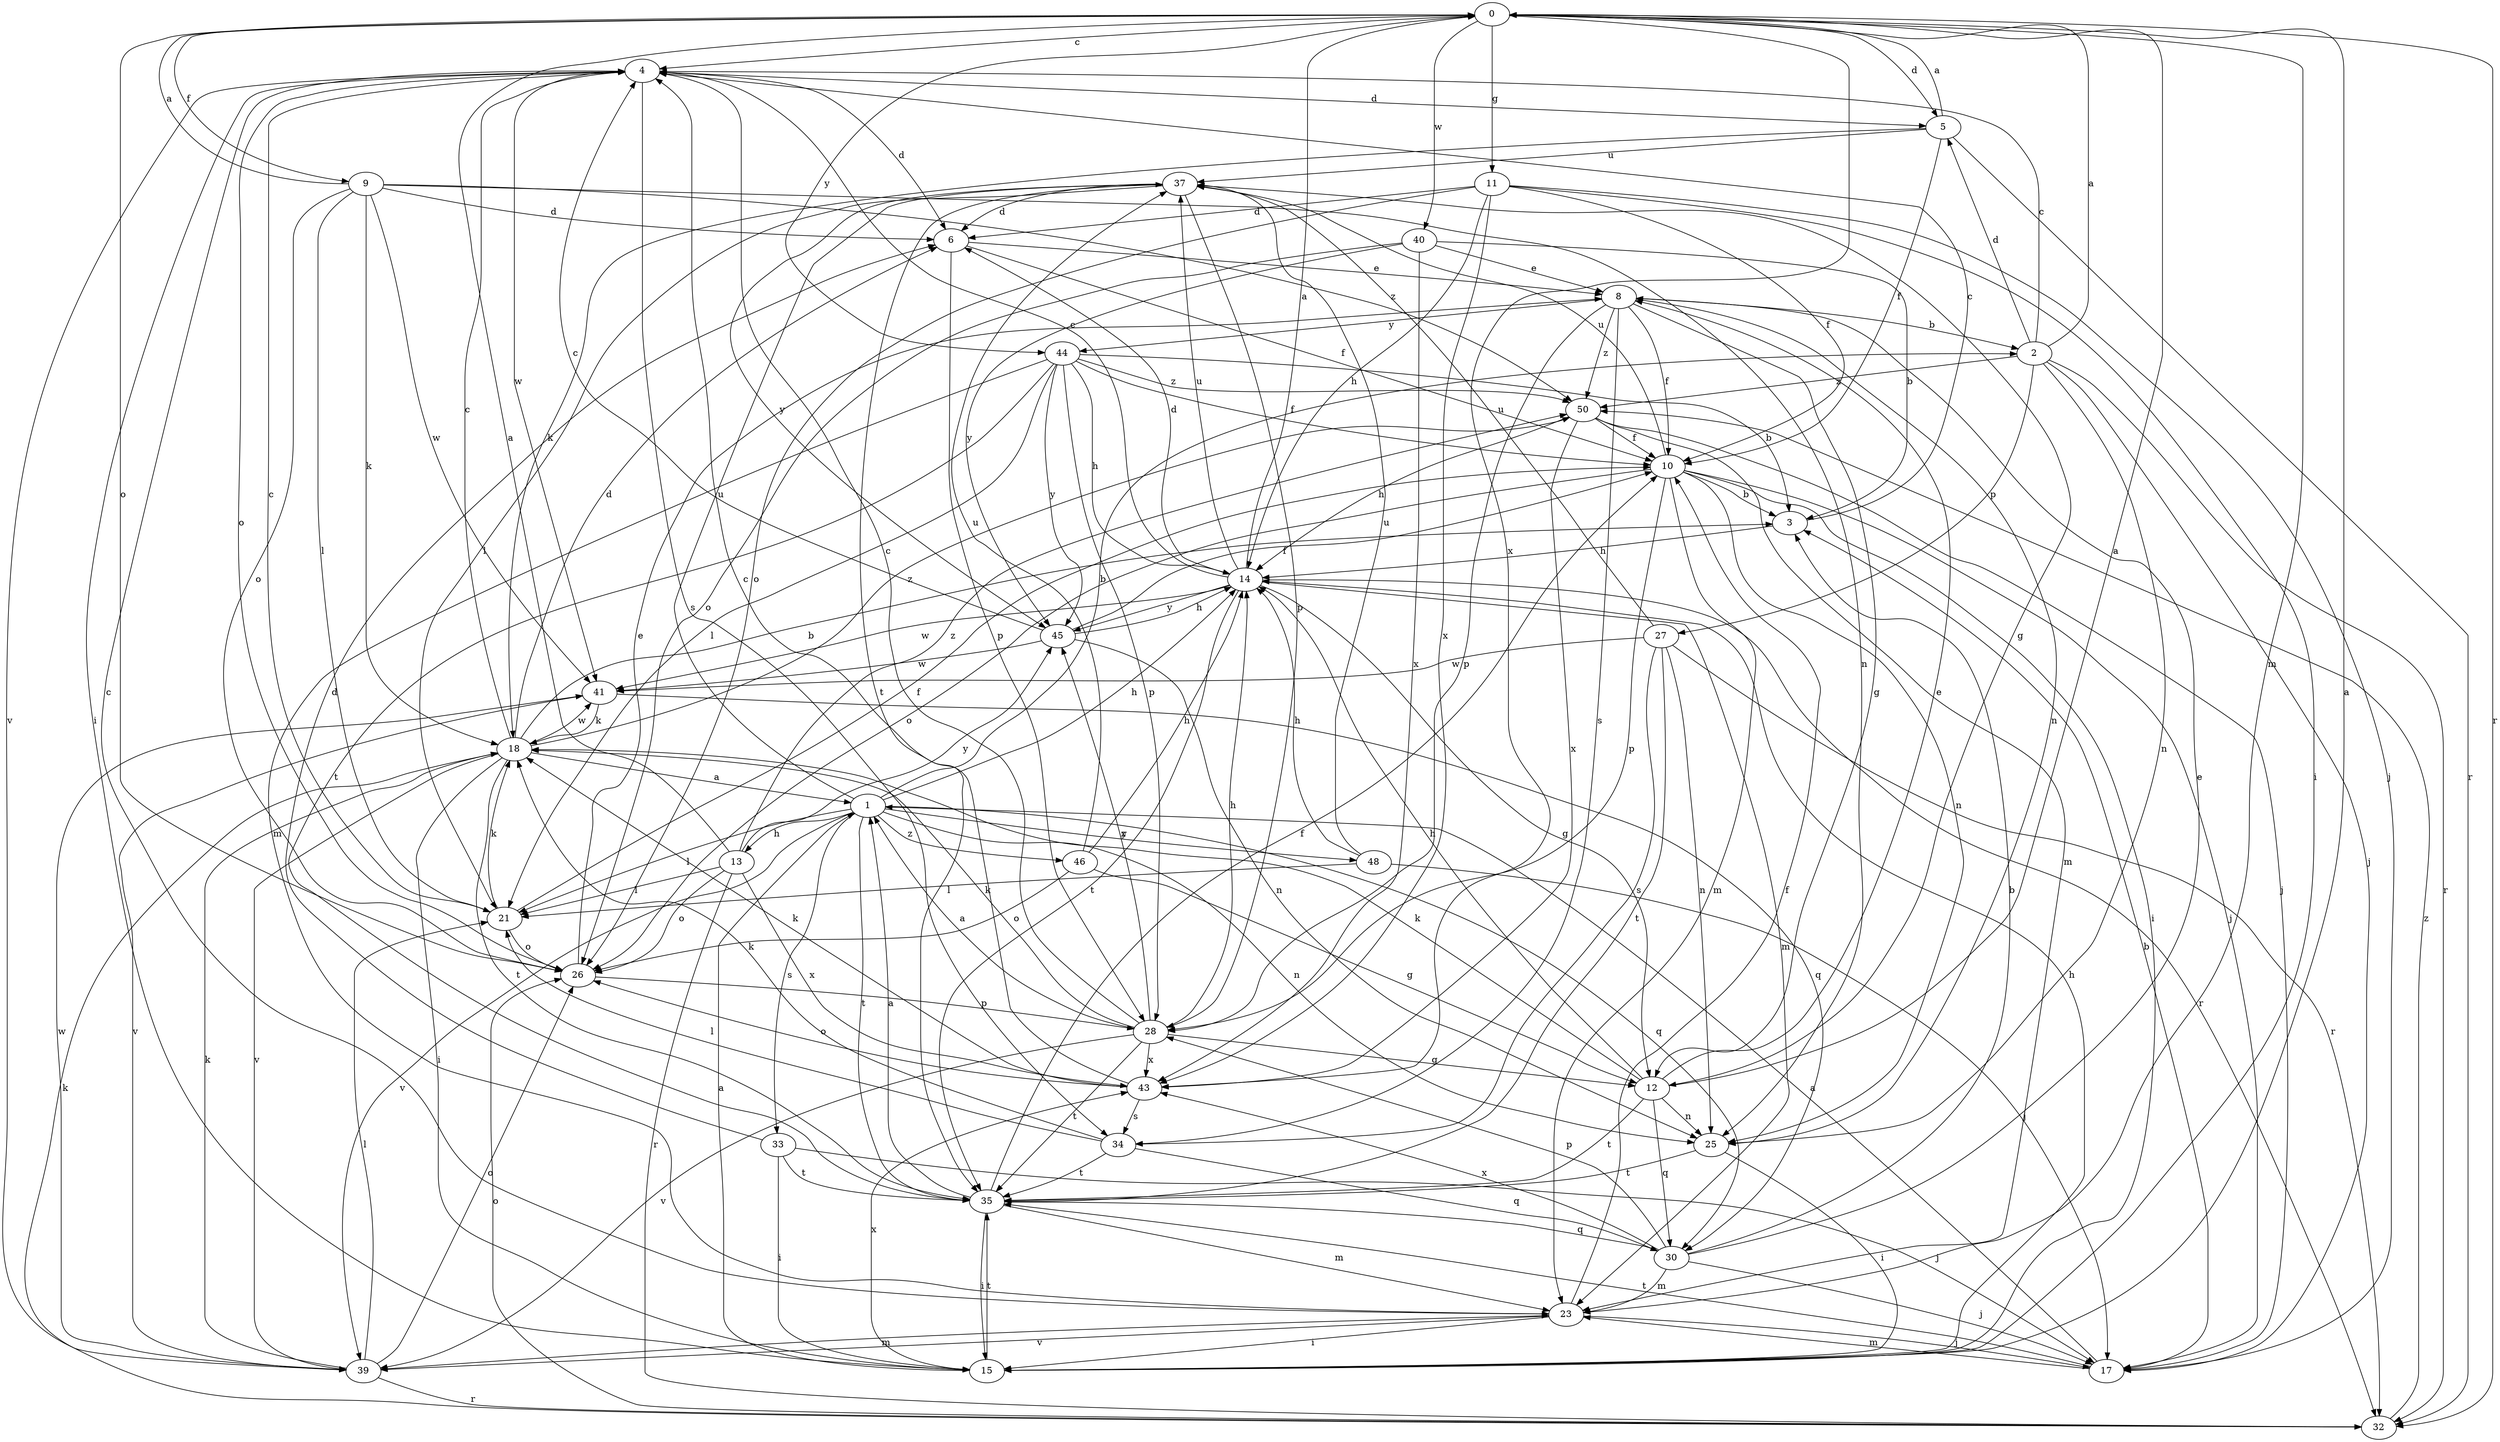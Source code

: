 strict digraph  {
0;
1;
2;
3;
4;
5;
6;
8;
9;
10;
11;
12;
13;
14;
15;
17;
18;
21;
23;
25;
26;
27;
28;
30;
32;
33;
34;
35;
37;
39;
40;
41;
43;
44;
45;
46;
48;
50;
0 -> 4  [label=c];
0 -> 5  [label=d];
0 -> 9  [label=f];
0 -> 11  [label=g];
0 -> 23  [label=m];
0 -> 26  [label=o];
0 -> 32  [label=r];
0 -> 40  [label=w];
0 -> 43  [label=x];
0 -> 44  [label=y];
1 -> 2  [label=b];
1 -> 13  [label=h];
1 -> 14  [label=h];
1 -> 21  [label=l];
1 -> 25  [label=n];
1 -> 30  [label=q];
1 -> 33  [label=s];
1 -> 35  [label=t];
1 -> 37  [label=u];
1 -> 39  [label=v];
1 -> 46  [label=z];
1 -> 48  [label=z];
2 -> 0  [label=a];
2 -> 4  [label=c];
2 -> 5  [label=d];
2 -> 17  [label=j];
2 -> 25  [label=n];
2 -> 27  [label=p];
2 -> 32  [label=r];
2 -> 50  [label=z];
3 -> 4  [label=c];
3 -> 14  [label=h];
4 -> 5  [label=d];
4 -> 6  [label=d];
4 -> 15  [label=i];
4 -> 26  [label=o];
4 -> 34  [label=s];
4 -> 39  [label=v];
4 -> 41  [label=w];
5 -> 0  [label=a];
5 -> 10  [label=f];
5 -> 18  [label=k];
5 -> 32  [label=r];
5 -> 37  [label=u];
6 -> 8  [label=e];
6 -> 10  [label=f];
6 -> 28  [label=p];
8 -> 2  [label=b];
8 -> 10  [label=f];
8 -> 12  [label=g];
8 -> 25  [label=n];
8 -> 28  [label=p];
8 -> 34  [label=s];
8 -> 44  [label=y];
8 -> 50  [label=z];
9 -> 0  [label=a];
9 -> 6  [label=d];
9 -> 18  [label=k];
9 -> 21  [label=l];
9 -> 25  [label=n];
9 -> 26  [label=o];
9 -> 41  [label=w];
9 -> 50  [label=z];
10 -> 3  [label=b];
10 -> 15  [label=i];
10 -> 17  [label=j];
10 -> 23  [label=m];
10 -> 25  [label=n];
10 -> 26  [label=o];
10 -> 28  [label=p];
10 -> 37  [label=u];
11 -> 6  [label=d];
11 -> 10  [label=f];
11 -> 14  [label=h];
11 -> 15  [label=i];
11 -> 17  [label=j];
11 -> 26  [label=o];
11 -> 43  [label=x];
12 -> 0  [label=a];
12 -> 8  [label=e];
12 -> 14  [label=h];
12 -> 18  [label=k];
12 -> 25  [label=n];
12 -> 30  [label=q];
12 -> 35  [label=t];
13 -> 0  [label=a];
13 -> 21  [label=l];
13 -> 26  [label=o];
13 -> 32  [label=r];
13 -> 43  [label=x];
13 -> 45  [label=y];
13 -> 50  [label=z];
14 -> 0  [label=a];
14 -> 4  [label=c];
14 -> 6  [label=d];
14 -> 12  [label=g];
14 -> 23  [label=m];
14 -> 32  [label=r];
14 -> 35  [label=t];
14 -> 37  [label=u];
14 -> 41  [label=w];
14 -> 45  [label=y];
15 -> 0  [label=a];
15 -> 1  [label=a];
15 -> 14  [label=h];
15 -> 35  [label=t];
15 -> 43  [label=x];
17 -> 1  [label=a];
17 -> 3  [label=b];
17 -> 23  [label=m];
17 -> 35  [label=t];
18 -> 1  [label=a];
18 -> 3  [label=b];
18 -> 4  [label=c];
18 -> 6  [label=d];
18 -> 15  [label=i];
18 -> 35  [label=t];
18 -> 39  [label=v];
18 -> 41  [label=w];
18 -> 50  [label=z];
21 -> 4  [label=c];
21 -> 10  [label=f];
21 -> 18  [label=k];
21 -> 26  [label=o];
23 -> 4  [label=c];
23 -> 10  [label=f];
23 -> 15  [label=i];
23 -> 17  [label=j];
23 -> 39  [label=v];
25 -> 15  [label=i];
25 -> 35  [label=t];
26 -> 8  [label=e];
26 -> 28  [label=p];
27 -> 25  [label=n];
27 -> 32  [label=r];
27 -> 34  [label=s];
27 -> 35  [label=t];
27 -> 37  [label=u];
27 -> 41  [label=w];
28 -> 1  [label=a];
28 -> 4  [label=c];
28 -> 12  [label=g];
28 -> 14  [label=h];
28 -> 18  [label=k];
28 -> 35  [label=t];
28 -> 39  [label=v];
28 -> 43  [label=x];
28 -> 45  [label=y];
30 -> 3  [label=b];
30 -> 8  [label=e];
30 -> 17  [label=j];
30 -> 23  [label=m];
30 -> 28  [label=p];
30 -> 43  [label=x];
32 -> 18  [label=k];
32 -> 26  [label=o];
32 -> 50  [label=z];
33 -> 6  [label=d];
33 -> 15  [label=i];
33 -> 17  [label=j];
33 -> 35  [label=t];
34 -> 18  [label=k];
34 -> 21  [label=l];
34 -> 30  [label=q];
34 -> 35  [label=t];
35 -> 1  [label=a];
35 -> 10  [label=f];
35 -> 15  [label=i];
35 -> 23  [label=m];
35 -> 30  [label=q];
37 -> 6  [label=d];
37 -> 12  [label=g];
37 -> 21  [label=l];
37 -> 28  [label=p];
37 -> 35  [label=t];
37 -> 45  [label=y];
39 -> 18  [label=k];
39 -> 21  [label=l];
39 -> 23  [label=m];
39 -> 26  [label=o];
39 -> 32  [label=r];
39 -> 41  [label=w];
40 -> 3  [label=b];
40 -> 8  [label=e];
40 -> 26  [label=o];
40 -> 43  [label=x];
40 -> 45  [label=y];
41 -> 18  [label=k];
41 -> 30  [label=q];
41 -> 39  [label=v];
43 -> 4  [label=c];
43 -> 18  [label=k];
43 -> 26  [label=o];
43 -> 34  [label=s];
44 -> 3  [label=b];
44 -> 10  [label=f];
44 -> 14  [label=h];
44 -> 21  [label=l];
44 -> 23  [label=m];
44 -> 28  [label=p];
44 -> 35  [label=t];
44 -> 45  [label=y];
44 -> 50  [label=z];
45 -> 4  [label=c];
45 -> 10  [label=f];
45 -> 14  [label=h];
45 -> 25  [label=n];
45 -> 41  [label=w];
46 -> 12  [label=g];
46 -> 14  [label=h];
46 -> 26  [label=o];
46 -> 37  [label=u];
48 -> 14  [label=h];
48 -> 17  [label=j];
48 -> 21  [label=l];
48 -> 37  [label=u];
50 -> 10  [label=f];
50 -> 14  [label=h];
50 -> 17  [label=j];
50 -> 23  [label=m];
50 -> 43  [label=x];
}
